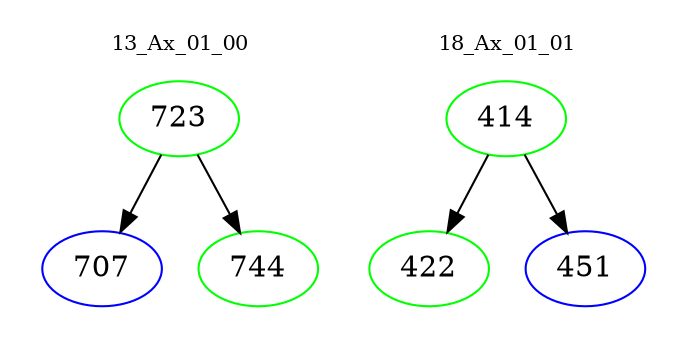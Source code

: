digraph{
subgraph cluster_0 {
color = white
label = "13_Ax_01_00";
fontsize=10;
T0_723 [label="723", color="green"]
T0_723 -> T0_707 [color="black"]
T0_707 [label="707", color="blue"]
T0_723 -> T0_744 [color="black"]
T0_744 [label="744", color="green"]
}
subgraph cluster_1 {
color = white
label = "18_Ax_01_01";
fontsize=10;
T1_414 [label="414", color="green"]
T1_414 -> T1_422 [color="black"]
T1_422 [label="422", color="green"]
T1_414 -> T1_451 [color="black"]
T1_451 [label="451", color="blue"]
}
}
